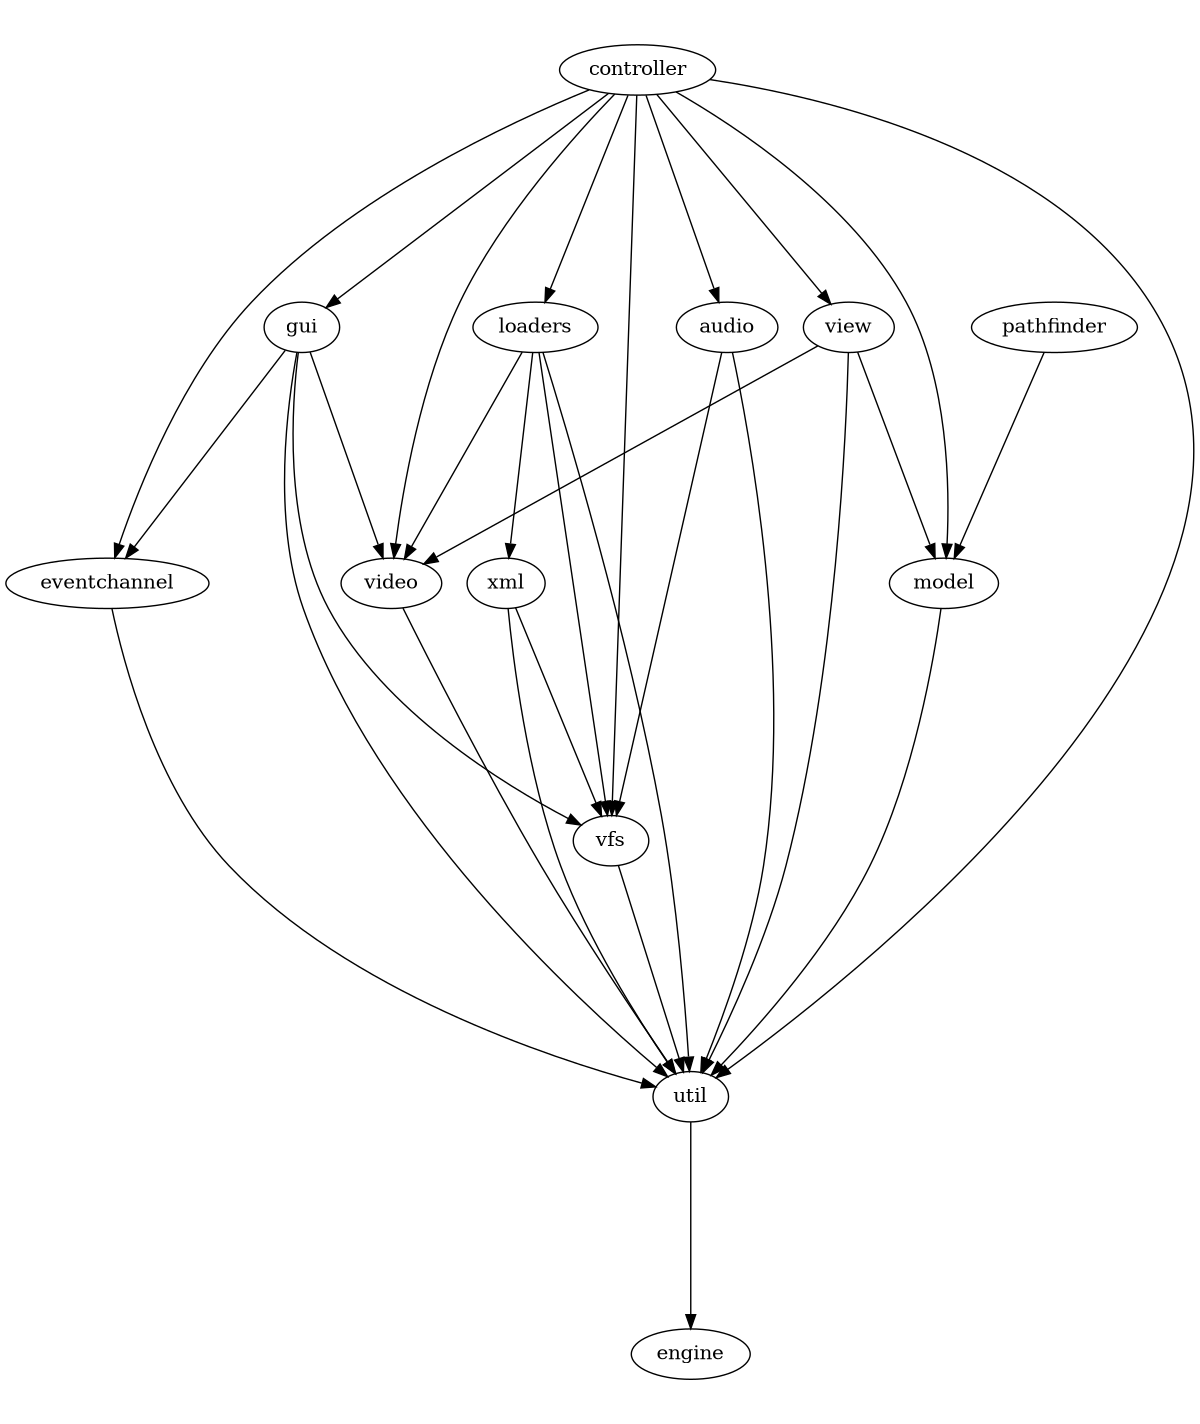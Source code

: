 digraph "source tree" {
    overlap=scale;
    size="8,10";
    ratio="fill";
    fontsize="16";
    fontname="Helvetica";
    clusterrank="local";
    "audio" -> "util"
    "audio" -> "vfs"
    "controller" -> "audio"
    "controller" -> "eventchannel"
    "controller" -> "gui"
    "controller" -> "loaders"
    "controller" -> "model"
    "controller" -> "util"
    "controller" -> "vfs"
    "controller" -> "video"
    "controller" -> "view"
    "eventchannel" -> "util"
    "gui" -> "eventchannel"
    "gui" -> "util"
    "gui" -> "vfs"
    "gui" -> "video"
    "loaders" -> "util"
    "loaders" -> "vfs"
    "loaders" -> "video"
    "loaders" -> "xml"
    "model" -> "util"
    "pathfinder" -> "model"
    "util" -> "engine"
    "vfs" -> "util"
    "video" -> "util"
    "view" -> "model"
    "view" -> "util"
    "view" -> "video"
    "xml" -> "util"
    "xml" -> "vfs"
}